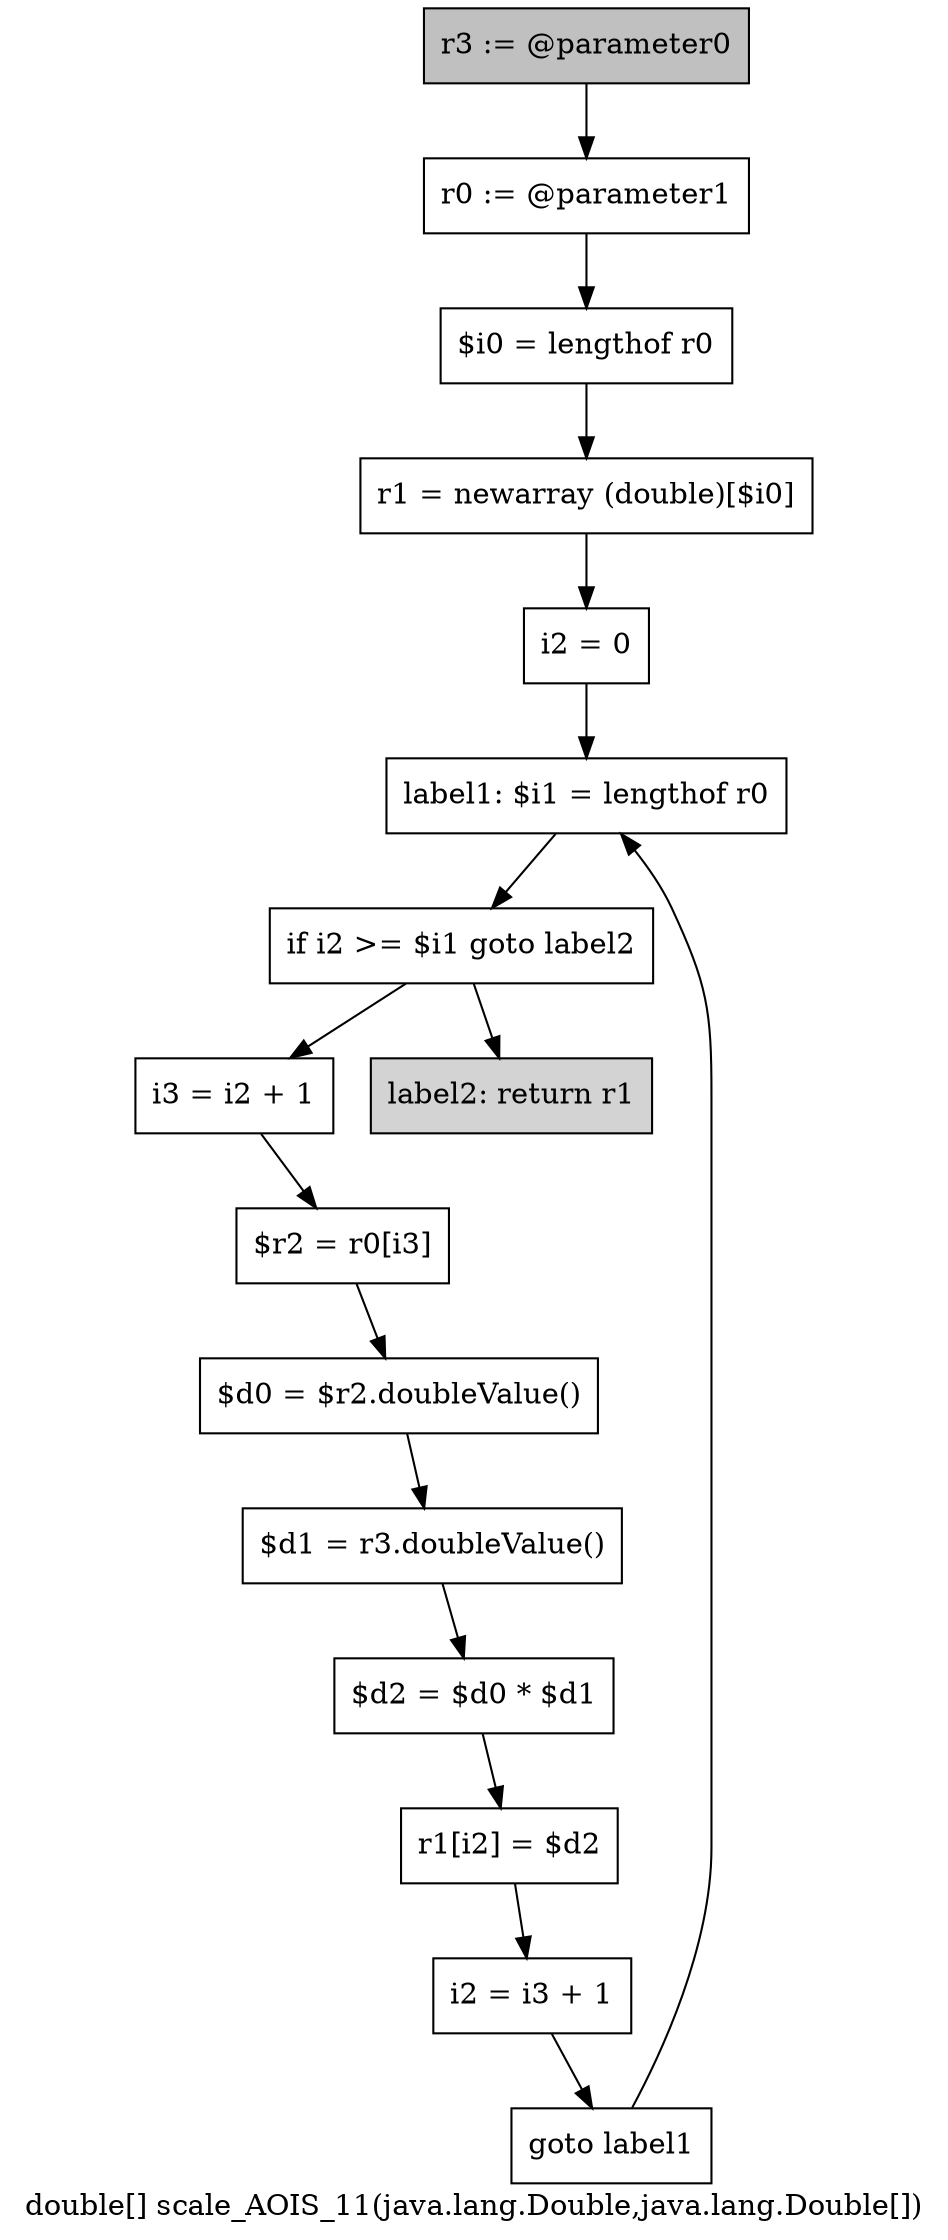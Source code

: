 digraph "double[] scale_AOIS_11(java.lang.Double,java.lang.Double[])" {
    label="double[] scale_AOIS_11(java.lang.Double,java.lang.Double[])";
    node [shape=box];
    "0" [style=filled,fillcolor=gray,label="r3 := @parameter0",];
    "1" [label="r0 := @parameter1",];
    "0"->"1";
    "2" [label="$i0 = lengthof r0",];
    "1"->"2";
    "3" [label="r1 = newarray (double)[$i0]",];
    "2"->"3";
    "4" [label="i2 = 0",];
    "3"->"4";
    "5" [label="label1: $i1 = lengthof r0",];
    "4"->"5";
    "6" [label="if i2 >= $i1 goto label2",];
    "5"->"6";
    "7" [label="i3 = i2 + 1",];
    "6"->"7";
    "15" [style=filled,fillcolor=lightgray,label="label2: return r1",];
    "6"->"15";
    "8" [label="$r2 = r0[i3]",];
    "7"->"8";
    "9" [label="$d0 = $r2.doubleValue()",];
    "8"->"9";
    "10" [label="$d1 = r3.doubleValue()",];
    "9"->"10";
    "11" [label="$d2 = $d0 * $d1",];
    "10"->"11";
    "12" [label="r1[i2] = $d2",];
    "11"->"12";
    "13" [label="i2 = i3 + 1",];
    "12"->"13";
    "14" [label="goto label1",];
    "13"->"14";
    "14"->"5";
}

